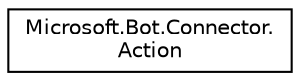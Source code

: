 digraph "Graphical Class Hierarchy"
{
  edge [fontname="Helvetica",fontsize="10",labelfontname="Helvetica",labelfontsize="10"];
  node [fontname="Helvetica",fontsize="10",shape=record];
  rankdir="LR";
  Node1 [label="Microsoft.Bot.Connector.\lAction",height=0.2,width=0.4,color="black", fillcolor="white", style="filled",URL="$d4/d00/class_microsoft_1_1_bot_1_1_connector_1_1_action.html"];
}
